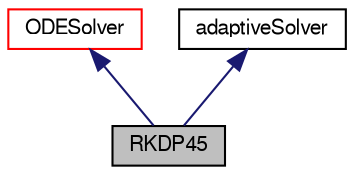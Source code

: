 digraph "RKDP45"
{
  bgcolor="transparent";
  edge [fontname="FreeSans",fontsize="10",labelfontname="FreeSans",labelfontsize="10"];
  node [fontname="FreeSans",fontsize="10",shape=record];
  Node1 [label="RKDP45",height=0.2,width=0.4,color="black", fillcolor="grey75", style="filled" fontcolor="black"];
  Node2 -> Node1 [dir="back",color="midnightblue",fontsize="10",style="solid",fontname="FreeSans"];
  Node2 [label="ODESolver",height=0.2,width=0.4,color="red",URL="$a01645.html",tooltip="Abstract base-class for ODE system solvers. "];
  Node3 -> Node1 [dir="back",color="midnightblue",fontsize="10",style="solid",fontname="FreeSans"];
  Node3 [label="adaptiveSolver",height=0.2,width=0.4,color="black",URL="$a00021.html"];
}
